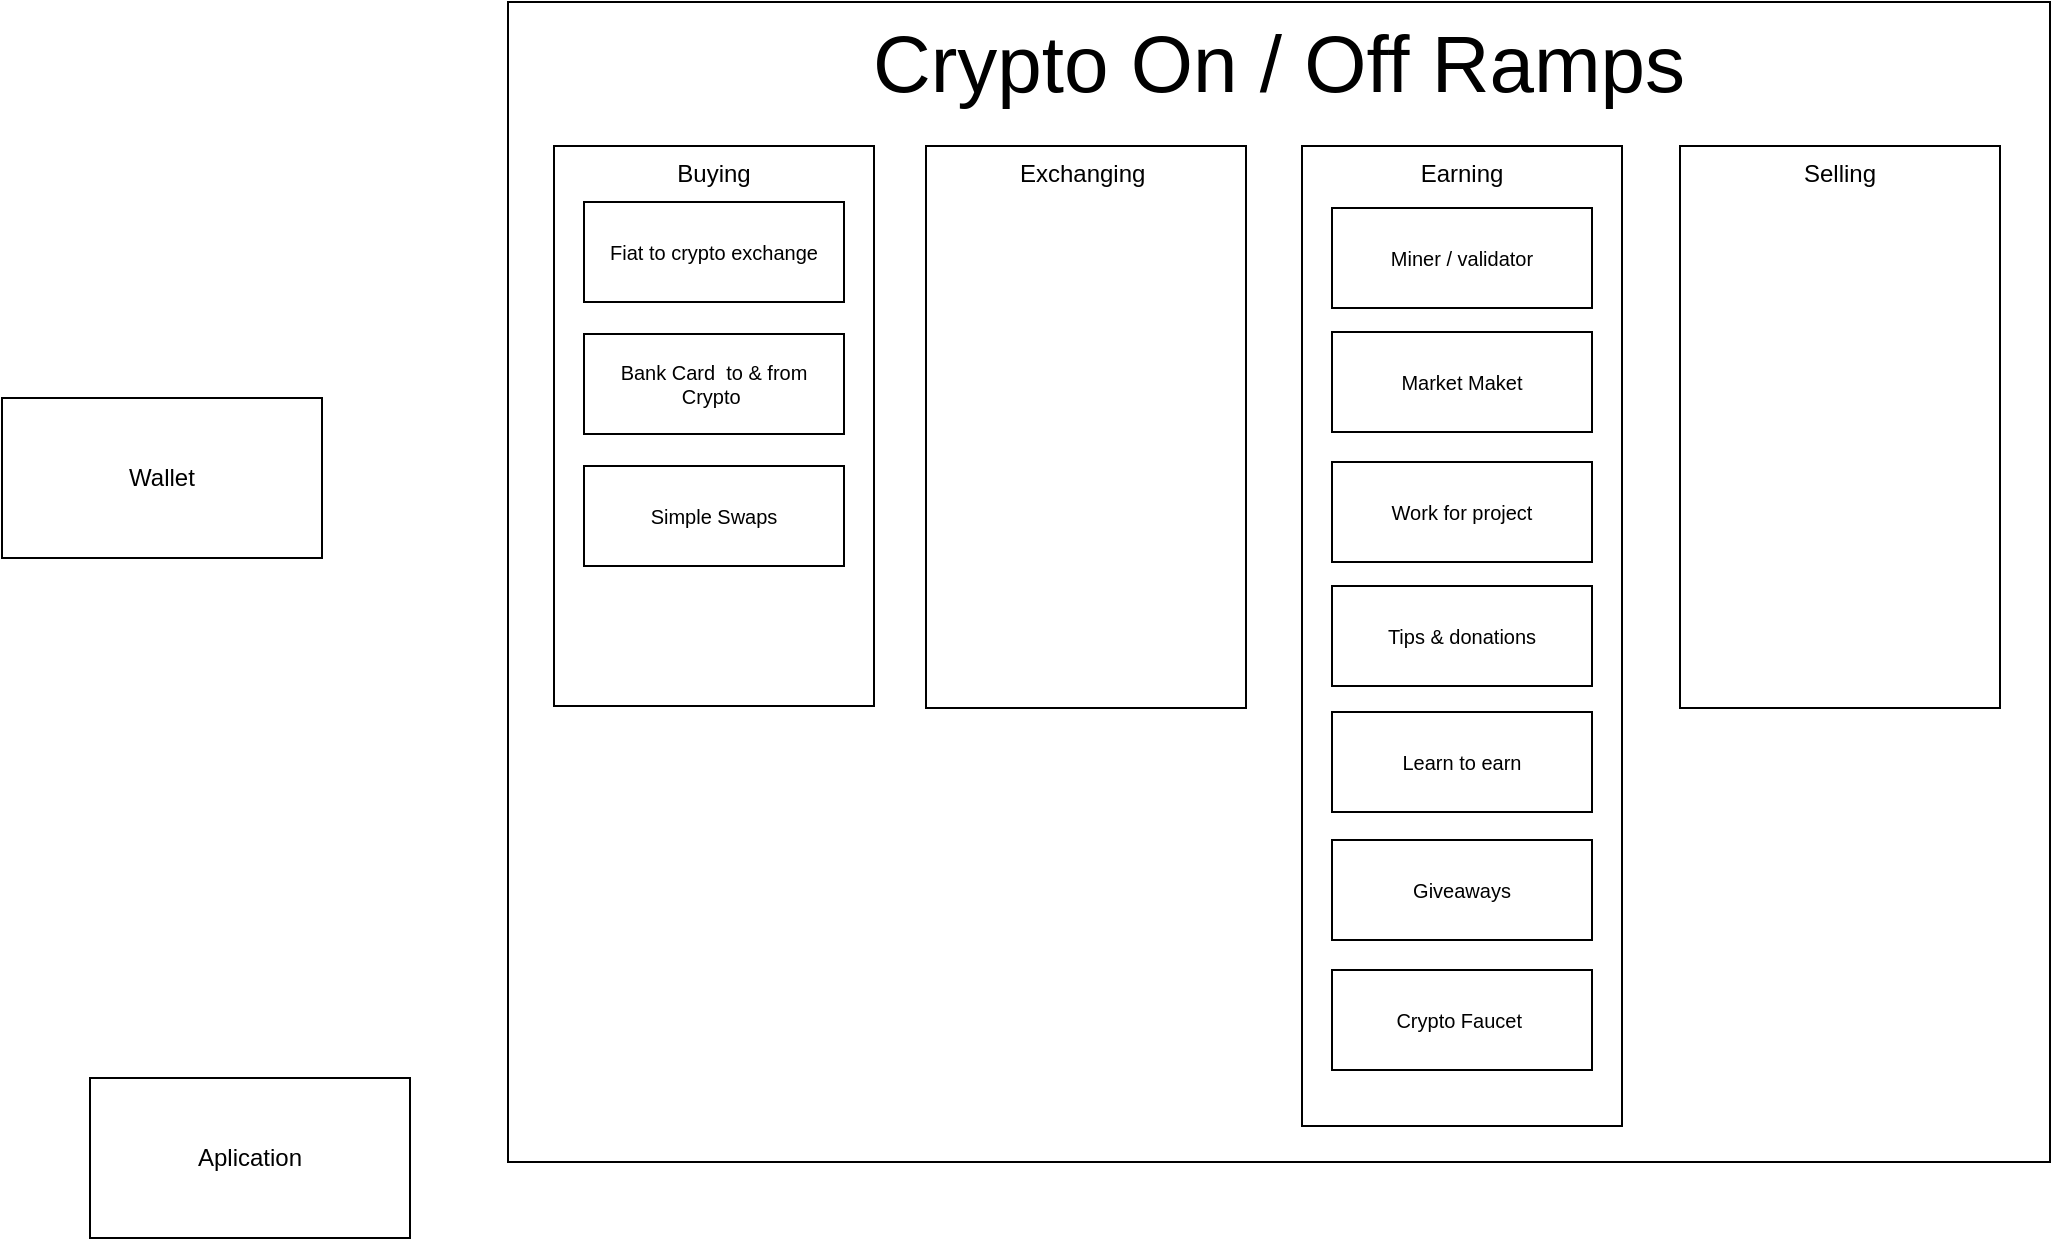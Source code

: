 <mxfile version="26.2.8">
  <diagram name="Page-1" id="D_sv0HXlFTcadr3VVVth">
    <mxGraphModel dx="1962" dy="1046" grid="0" gridSize="10" guides="1" tooltips="1" connect="1" arrows="1" fold="1" page="0" pageScale="1" pageWidth="827" pageHeight="1169" math="0" shadow="0">
      <root>
        <mxCell id="0" />
        <mxCell id="1" parent="0" />
        <mxCell id="kJvF4ciRofW91EzJ7GVi-1" value="Wallet" style="rounded=0;whiteSpace=wrap;html=1;" parent="1" vertex="1">
          <mxGeometry x="-643" y="91" width="160" height="80" as="geometry" />
        </mxCell>
        <mxCell id="kJvF4ciRofW91EzJ7GVi-4" value="Aplication" style="rounded=0;whiteSpace=wrap;html=1;" parent="1" vertex="1">
          <mxGeometry x="-599" y="431" width="160" height="80" as="geometry" />
        </mxCell>
        <mxCell id="kJvF4ciRofW91EzJ7GVi-14" style="edgeStyle=none;curved=1;rounded=0;orthogonalLoop=1;jettySize=auto;html=1;fontSize=12;startSize=8;endSize=8;exitX=1;exitY=0.75;exitDx=0;exitDy=0;endArrow=none;startFill=0;" parent="1" source="kJvF4ciRofW91EzJ7GVi-7" edge="1">
          <mxGeometry relative="1" as="geometry">
            <mxPoint x="165" y="163.446" as="targetPoint" />
          </mxGeometry>
        </mxCell>
        <mxCell id="kJvF4ciRofW91EzJ7GVi-7" value="Crypto On / Off Ramps" style="rounded=0;whiteSpace=wrap;html=1;verticalAlign=top;fontSize=40;" parent="1" vertex="1">
          <mxGeometry x="-390" y="-107" width="771" height="580" as="geometry" />
        </mxCell>
        <mxCell id="kJvF4ciRofW91EzJ7GVi-8" value="Buying" style="rounded=0;whiteSpace=wrap;html=1;verticalAlign=top;" parent="1" vertex="1">
          <mxGeometry x="-367" y="-35" width="160" height="280" as="geometry" />
        </mxCell>
        <mxCell id="kJvF4ciRofW91EzJ7GVi-11" value="Earning" style="rounded=0;whiteSpace=wrap;html=1;verticalAlign=top;" parent="1" vertex="1">
          <mxGeometry x="7" y="-35" width="160" height="490" as="geometry" />
        </mxCell>
        <mxCell id="kJvF4ciRofW91EzJ7GVi-2" value="Exchanging&amp;nbsp;" style="rounded=0;whiteSpace=wrap;html=1;verticalAlign=top;" parent="1" vertex="1">
          <mxGeometry x="-181" y="-35" width="160" height="281" as="geometry" />
        </mxCell>
        <mxCell id="kJvF4ciRofW91EzJ7GVi-22" value="Fiat to crypto exchange" style="rounded=0;whiteSpace=wrap;html=1;fontSize=10;" parent="1" vertex="1">
          <mxGeometry x="-352" y="-7" width="130" height="50" as="geometry" />
        </mxCell>
        <mxCell id="kJvF4ciRofW91EzJ7GVi-23" value="Bank Card &amp;nbsp;to &amp;amp; from Crypto&amp;nbsp;" style="rounded=0;whiteSpace=wrap;html=1;fontSize=10;" parent="1" vertex="1">
          <mxGeometry x="-352" y="59" width="130" height="50" as="geometry" />
        </mxCell>
        <mxCell id="kJvF4ciRofW91EzJ7GVi-24" value="Learn to earn" style="rounded=0;whiteSpace=wrap;html=1;fontSize=10;" parent="1" vertex="1">
          <mxGeometry x="22" y="248" width="130" height="50" as="geometry" />
        </mxCell>
        <mxCell id="OQklhBUNAZMBMyoHvID6-1" value="Crypto Faucet&amp;nbsp;" style="rounded=0;whiteSpace=wrap;html=1;fontSize=10;" vertex="1" parent="1">
          <mxGeometry x="22" y="377" width="130" height="50" as="geometry" />
        </mxCell>
        <mxCell id="OQklhBUNAZMBMyoHvID6-2" value="Giveaways" style="rounded=0;whiteSpace=wrap;html=1;fontSize=10;" vertex="1" parent="1">
          <mxGeometry x="22" y="312" width="130" height="50" as="geometry" />
        </mxCell>
        <mxCell id="OQklhBUNAZMBMyoHvID6-3" value="Work for project" style="rounded=0;whiteSpace=wrap;html=1;fontSize=10;" vertex="1" parent="1">
          <mxGeometry x="22" y="123" width="130" height="50" as="geometry" />
        </mxCell>
        <mxCell id="OQklhBUNAZMBMyoHvID6-4" value="Market Maket" style="rounded=0;whiteSpace=wrap;html=1;fontSize=10;" vertex="1" parent="1">
          <mxGeometry x="22" y="58" width="130" height="50" as="geometry" />
        </mxCell>
        <mxCell id="OQklhBUNAZMBMyoHvID6-5" value="Miner / validator" style="rounded=0;whiteSpace=wrap;html=1;fontSize=10;" vertex="1" parent="1">
          <mxGeometry x="22" y="-4" width="130" height="50" as="geometry" />
        </mxCell>
        <mxCell id="OQklhBUNAZMBMyoHvID6-6" value="Simple Swaps" style="rounded=0;whiteSpace=wrap;html=1;fontSize=10;" vertex="1" parent="1">
          <mxGeometry x="-352" y="125" width="130" height="50" as="geometry" />
        </mxCell>
        <mxCell id="OQklhBUNAZMBMyoHvID6-7" value="Tips &amp;amp; donations" style="rounded=0;whiteSpace=wrap;html=1;fontSize=10;" vertex="1" parent="1">
          <mxGeometry x="22" y="185" width="130" height="50" as="geometry" />
        </mxCell>
        <mxCell id="OQklhBUNAZMBMyoHvID6-9" value="Selling" style="rounded=0;whiteSpace=wrap;html=1;verticalAlign=top;" vertex="1" parent="1">
          <mxGeometry x="196" y="-35" width="160" height="281" as="geometry" />
        </mxCell>
      </root>
    </mxGraphModel>
  </diagram>
</mxfile>
